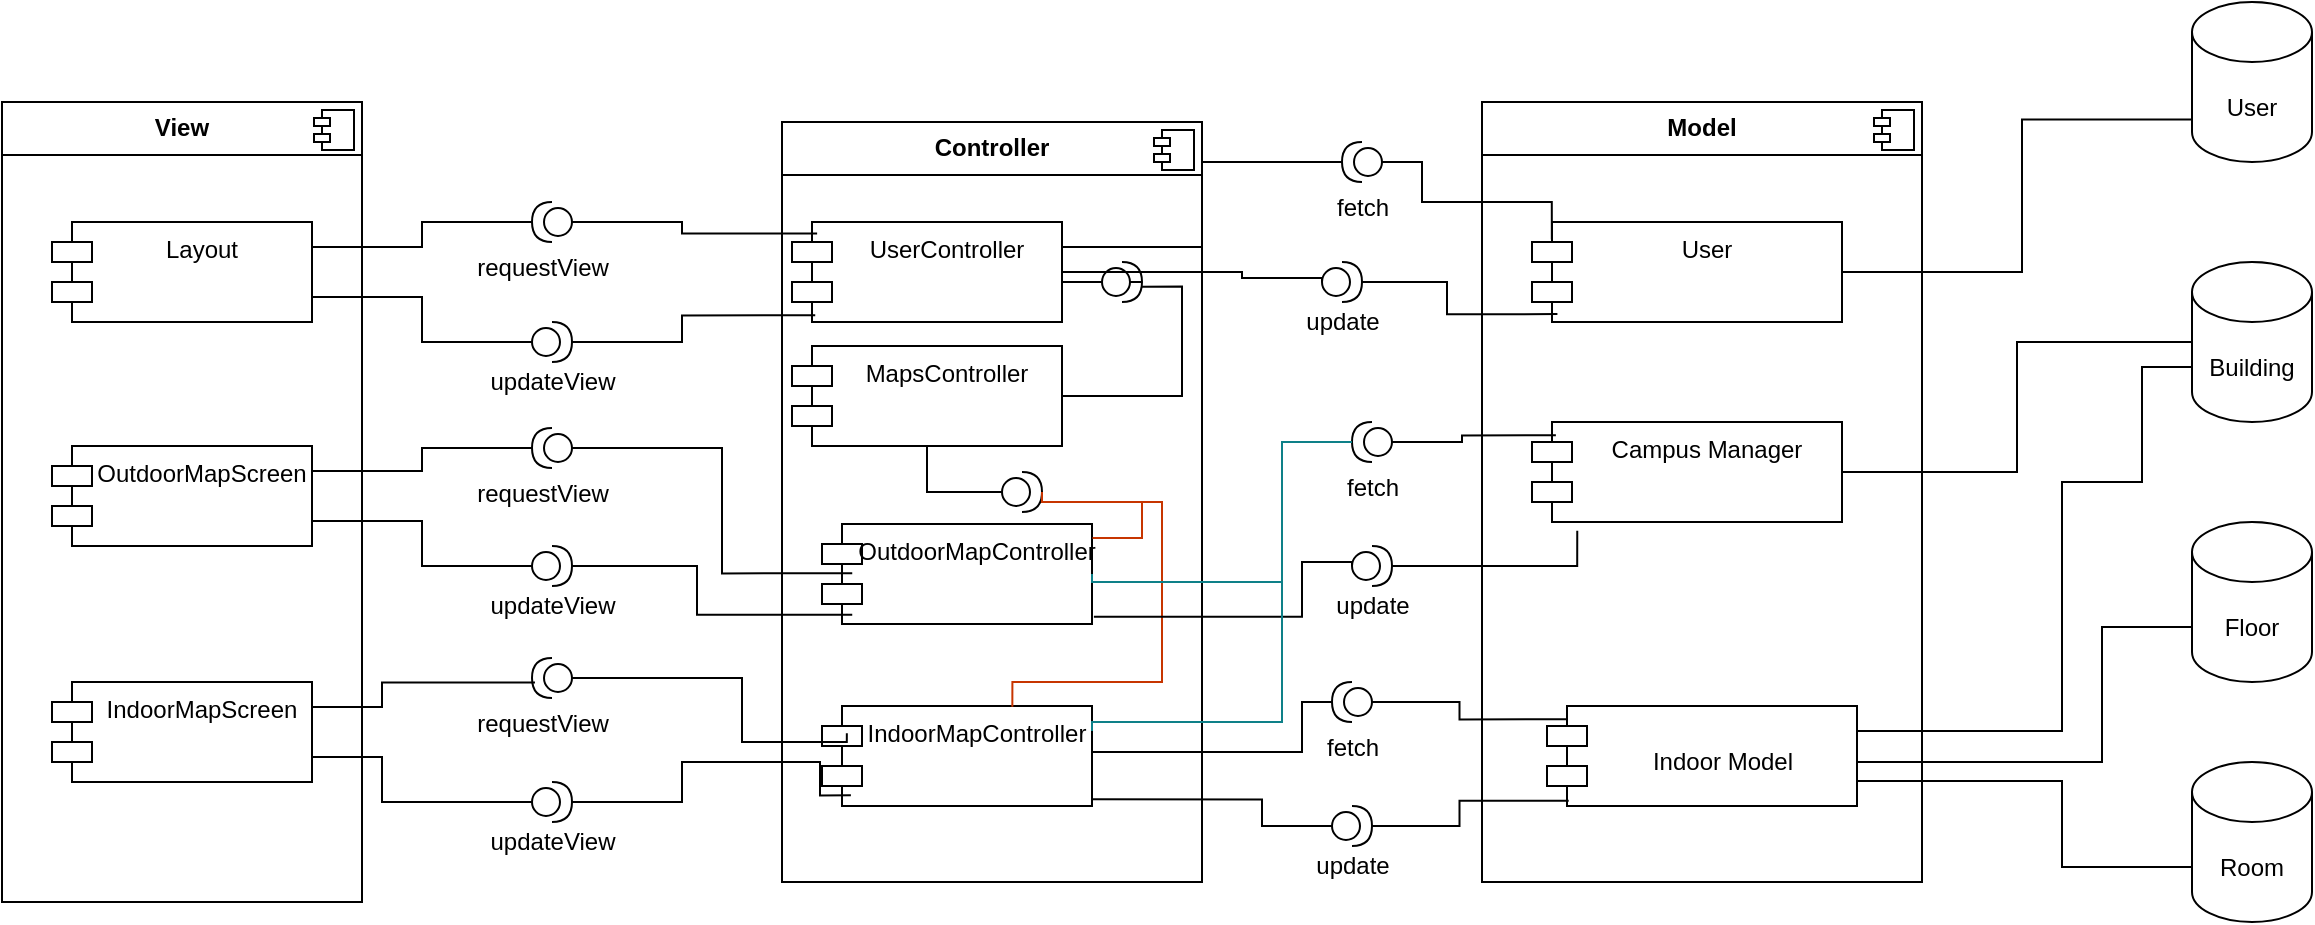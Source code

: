 <mxfile version="26.0.8">
  <diagram name="Page-1" id="J1qbVHuRShZGfDNMz38L">
    <mxGraphModel dx="1050" dy="631" grid="1" gridSize="10" guides="1" tooltips="1" connect="1" arrows="1" fold="1" page="1" pageScale="1" pageWidth="850" pageHeight="1100" math="0" shadow="0">
      <root>
        <mxCell id="0" />
        <mxCell id="1" parent="0" />
        <mxCell id="hT8YHegn8Y_aU_DhRsie-3" value="&lt;p style=&quot;margin:0px;margin-top:6px;text-align:center;&quot;&gt;&lt;b&gt;View&lt;/b&gt;&lt;br&gt;&lt;/p&gt;&lt;hr size=&quot;1&quot; style=&quot;border-style:solid;&quot;&gt;&lt;p style=&quot;margin:0px;margin-left:8px;&quot;&gt;&lt;br&gt;&lt;/p&gt;" style="align=left;overflow=fill;html=1;dropTarget=0;whiteSpace=wrap;" vertex="1" parent="1">
          <mxGeometry x="150" y="130" width="180" height="400" as="geometry" />
        </mxCell>
        <mxCell id="hT8YHegn8Y_aU_DhRsie-4" value="" style="shape=component;jettyWidth=8;jettyHeight=4;" vertex="1" parent="hT8YHegn8Y_aU_DhRsie-3">
          <mxGeometry x="1" width="20" height="20" relative="1" as="geometry">
            <mxPoint x="-24" y="4" as="offset" />
          </mxGeometry>
        </mxCell>
        <mxCell id="hT8YHegn8Y_aU_DhRsie-32" style="edgeStyle=orthogonalEdgeStyle;rounded=0;orthogonalLoop=1;jettySize=auto;html=1;exitX=1;exitY=0.75;exitDx=0;exitDy=0;entryX=0;entryY=0.5;entryDx=0;entryDy=0;entryPerimeter=0;endArrow=none;startFill=0;" edge="1" parent="1" source="hT8YHegn8Y_aU_DhRsie-5" target="hT8YHegn8Y_aU_DhRsie-36">
          <mxGeometry relative="1" as="geometry">
            <mxPoint x="390" y="230" as="targetPoint" />
          </mxGeometry>
        </mxCell>
        <mxCell id="hT8YHegn8Y_aU_DhRsie-5" value="Layout" style="shape=module;align=left;spacingLeft=20;align=center;verticalAlign=top;whiteSpace=wrap;html=1;" vertex="1" parent="1">
          <mxGeometry x="175" y="190" width="130" height="50" as="geometry" />
        </mxCell>
        <mxCell id="hT8YHegn8Y_aU_DhRsie-6" value="OutdoorMapScreen" style="shape=module;align=left;spacingLeft=20;align=center;verticalAlign=top;whiteSpace=wrap;html=1;" vertex="1" parent="1">
          <mxGeometry x="175" y="302" width="130" height="50" as="geometry" />
        </mxCell>
        <mxCell id="hT8YHegn8Y_aU_DhRsie-7" value="IndoorMapScreen" style="shape=module;align=left;spacingLeft=20;align=center;verticalAlign=top;whiteSpace=wrap;html=1;" vertex="1" parent="1">
          <mxGeometry x="175" y="420" width="130" height="50" as="geometry" />
        </mxCell>
        <mxCell id="hT8YHegn8Y_aU_DhRsie-8" value="&lt;p style=&quot;margin:0px;margin-top:6px;text-align:center;&quot;&gt;&lt;b&gt;Controller&lt;/b&gt;&lt;br&gt;&lt;/p&gt;&lt;hr size=&quot;1&quot; style=&quot;border-style:solid;&quot;&gt;&lt;p style=&quot;margin:0px;margin-left:8px;&quot;&gt;&lt;br&gt;&lt;/p&gt;" style="align=left;overflow=fill;html=1;dropTarget=0;whiteSpace=wrap;" vertex="1" parent="1">
          <mxGeometry x="540" y="140" width="210" height="380" as="geometry" />
        </mxCell>
        <mxCell id="hT8YHegn8Y_aU_DhRsie-9" value="" style="shape=component;jettyWidth=8;jettyHeight=4;" vertex="1" parent="hT8YHegn8Y_aU_DhRsie-8">
          <mxGeometry x="1" width="20" height="20" relative="1" as="geometry">
            <mxPoint x="-24" y="4" as="offset" />
          </mxGeometry>
        </mxCell>
        <mxCell id="hT8YHegn8Y_aU_DhRsie-10" value="UserController" style="shape=module;align=left;spacingLeft=20;align=center;verticalAlign=top;whiteSpace=wrap;html=1;" vertex="1" parent="1">
          <mxGeometry x="545" y="190" width="135" height="50" as="geometry" />
        </mxCell>
        <mxCell id="hT8YHegn8Y_aU_DhRsie-11" value="OutdoorMapController" style="shape=module;align=left;spacingLeft=20;align=center;verticalAlign=top;whiteSpace=wrap;html=1;" vertex="1" parent="1">
          <mxGeometry x="560" y="341" width="135" height="50" as="geometry" />
        </mxCell>
        <mxCell id="hT8YHegn8Y_aU_DhRsie-12" value="IndoorMapController" style="shape=module;align=left;spacingLeft=20;align=center;verticalAlign=top;whiteSpace=wrap;html=1;" vertex="1" parent="1">
          <mxGeometry x="560" y="432" width="135" height="50" as="geometry" />
        </mxCell>
        <mxCell id="hT8YHegn8Y_aU_DhRsie-18" value="&lt;p style=&quot;margin:0px;margin-top:6px;text-align:center;&quot;&gt;&lt;b&gt;Model&lt;/b&gt;&lt;br&gt;&lt;/p&gt;&lt;hr size=&quot;1&quot; style=&quot;border-style:solid;&quot;&gt;&lt;p style=&quot;margin:0px;margin-left:8px;&quot;&gt;&lt;br&gt;&lt;/p&gt;" style="align=left;overflow=fill;html=1;dropTarget=0;whiteSpace=wrap;" vertex="1" parent="1">
          <mxGeometry x="890" y="130" width="220" height="390" as="geometry" />
        </mxCell>
        <mxCell id="hT8YHegn8Y_aU_DhRsie-19" value="" style="shape=component;jettyWidth=8;jettyHeight=4;" vertex="1" parent="hT8YHegn8Y_aU_DhRsie-18">
          <mxGeometry x="1" width="20" height="20" relative="1" as="geometry">
            <mxPoint x="-24" y="4" as="offset" />
          </mxGeometry>
        </mxCell>
        <mxCell id="hT8YHegn8Y_aU_DhRsie-20" value="User" style="shape=module;align=left;spacingLeft=20;align=center;verticalAlign=top;whiteSpace=wrap;html=1;" vertex="1" parent="1">
          <mxGeometry x="915" y="190" width="155" height="50" as="geometry" />
        </mxCell>
        <mxCell id="hT8YHegn8Y_aU_DhRsie-21" value="Campus Manager" style="shape=module;align=left;spacingLeft=20;align=center;verticalAlign=top;whiteSpace=wrap;html=1;" vertex="1" parent="1">
          <mxGeometry x="915" y="290" width="155" height="50" as="geometry" />
        </mxCell>
        <mxCell id="hT8YHegn8Y_aU_DhRsie-22" value="&lt;div&gt;&lt;br&gt;&lt;/div&gt;&lt;div&gt;Indoor Model&lt;br&gt;&lt;/div&gt;" style="shape=module;align=left;spacingLeft=20;align=center;verticalAlign=top;whiteSpace=wrap;html=1;" vertex="1" parent="1">
          <mxGeometry x="922.5" y="432" width="155" height="50" as="geometry" />
        </mxCell>
        <mxCell id="hT8YHegn8Y_aU_DhRsie-23" value="User" style="shape=cylinder3;whiteSpace=wrap;html=1;boundedLbl=1;backgroundOutline=1;size=15;" vertex="1" parent="1">
          <mxGeometry x="1245" y="80" width="60" height="80" as="geometry" />
        </mxCell>
        <mxCell id="hT8YHegn8Y_aU_DhRsie-24" value="Building" style="shape=cylinder3;whiteSpace=wrap;html=1;boundedLbl=1;backgroundOutline=1;size=15;" vertex="1" parent="1">
          <mxGeometry x="1245" y="210" width="60" height="80" as="geometry" />
        </mxCell>
        <mxCell id="hT8YHegn8Y_aU_DhRsie-25" value="Floor" style="shape=cylinder3;whiteSpace=wrap;html=1;boundedLbl=1;backgroundOutline=1;size=15;" vertex="1" parent="1">
          <mxGeometry x="1245" y="340" width="60" height="80" as="geometry" />
        </mxCell>
        <mxCell id="hT8YHegn8Y_aU_DhRsie-26" value="Room" style="shape=cylinder3;whiteSpace=wrap;html=1;boundedLbl=1;backgroundOutline=1;size=15;" vertex="1" parent="1">
          <mxGeometry x="1245" y="460" width="60" height="80" as="geometry" />
        </mxCell>
        <mxCell id="hT8YHegn8Y_aU_DhRsie-28" style="rounded=0;orthogonalLoop=1;jettySize=auto;html=1;exitX=1;exitY=0.25;exitDx=0;exitDy=0;entryX=1;entryY=0.5;entryDx=0;entryDy=0;entryPerimeter=0;edgeStyle=orthogonalEdgeStyle;endArrow=none;startFill=0;" edge="1" parent="1" source="hT8YHegn8Y_aU_DhRsie-5" target="hT8YHegn8Y_aU_DhRsie-27">
          <mxGeometry relative="1" as="geometry" />
        </mxCell>
        <mxCell id="hT8YHegn8Y_aU_DhRsie-29" style="edgeStyle=orthogonalEdgeStyle;rounded=0;orthogonalLoop=1;jettySize=auto;html=1;exitX=0;exitY=0.5;exitDx=0;exitDy=0;exitPerimeter=0;entryX=0.093;entryY=0.114;entryDx=0;entryDy=0;entryPerimeter=0;endArrow=none;startFill=0;" edge="1" parent="1" source="hT8YHegn8Y_aU_DhRsie-27" target="hT8YHegn8Y_aU_DhRsie-10">
          <mxGeometry relative="1" as="geometry" />
        </mxCell>
        <mxCell id="hT8YHegn8Y_aU_DhRsie-31" value="" style="group" vertex="1" connectable="0" parent="1">
          <mxGeometry x="375" y="180" width="90" height="48" as="geometry" />
        </mxCell>
        <mxCell id="hT8YHegn8Y_aU_DhRsie-27" value="" style="shape=providedRequiredInterface;html=1;verticalLabelPosition=bottom;sketch=0;rotation=-180;" vertex="1" parent="hT8YHegn8Y_aU_DhRsie-31">
          <mxGeometry x="40" width="20" height="20" as="geometry" />
        </mxCell>
        <mxCell id="hT8YHegn8Y_aU_DhRsie-30" value="requestView" style="text;html=1;align=center;verticalAlign=middle;resizable=0;points=[];autosize=1;strokeColor=none;fillColor=none;" vertex="1" parent="hT8YHegn8Y_aU_DhRsie-31">
          <mxGeometry y="18" width="90" height="30" as="geometry" />
        </mxCell>
        <mxCell id="hT8YHegn8Y_aU_DhRsie-36" value="updateView" style="shape=providedRequiredInterface;html=1;verticalLabelPosition=bottom;sketch=0;" vertex="1" parent="1">
          <mxGeometry x="415" y="240" width="20" height="20" as="geometry" />
        </mxCell>
        <mxCell id="hT8YHegn8Y_aU_DhRsie-37" style="edgeStyle=orthogonalEdgeStyle;rounded=0;orthogonalLoop=1;jettySize=auto;html=1;exitX=1;exitY=0.5;exitDx=0;exitDy=0;exitPerimeter=0;entryX=0.086;entryY=0.933;entryDx=0;entryDy=0;entryPerimeter=0;endArrow=none;startFill=0;" edge="1" parent="1" source="hT8YHegn8Y_aU_DhRsie-36" target="hT8YHegn8Y_aU_DhRsie-10">
          <mxGeometry relative="1" as="geometry" />
        </mxCell>
        <mxCell id="hT8YHegn8Y_aU_DhRsie-38" value="" style="group" vertex="1" connectable="0" parent="1">
          <mxGeometry x="375" y="293" width="90" height="48" as="geometry" />
        </mxCell>
        <mxCell id="hT8YHegn8Y_aU_DhRsie-39" value="" style="shape=providedRequiredInterface;html=1;verticalLabelPosition=bottom;sketch=0;rotation=-180;" vertex="1" parent="hT8YHegn8Y_aU_DhRsie-38">
          <mxGeometry x="40" width="20" height="20" as="geometry" />
        </mxCell>
        <mxCell id="hT8YHegn8Y_aU_DhRsie-40" value="requestView" style="text;html=1;align=center;verticalAlign=middle;resizable=0;points=[];autosize=1;strokeColor=none;fillColor=none;" vertex="1" parent="hT8YHegn8Y_aU_DhRsie-38">
          <mxGeometry y="18" width="90" height="30" as="geometry" />
        </mxCell>
        <mxCell id="hT8YHegn8Y_aU_DhRsie-41" value="updateView" style="shape=providedRequiredInterface;html=1;verticalLabelPosition=bottom;sketch=0;" vertex="1" parent="1">
          <mxGeometry x="415" y="352" width="20" height="20" as="geometry" />
        </mxCell>
        <mxCell id="hT8YHegn8Y_aU_DhRsie-42" style="edgeStyle=orthogonalEdgeStyle;rounded=0;orthogonalLoop=1;jettySize=auto;html=1;exitX=1;exitY=0.25;exitDx=0;exitDy=0;entryX=1;entryY=0.5;entryDx=0;entryDy=0;entryPerimeter=0;endArrow=none;startFill=0;" edge="1" parent="1" source="hT8YHegn8Y_aU_DhRsie-6" target="hT8YHegn8Y_aU_DhRsie-39">
          <mxGeometry relative="1" as="geometry" />
        </mxCell>
        <mxCell id="hT8YHegn8Y_aU_DhRsie-43" style="edgeStyle=orthogonalEdgeStyle;rounded=0;orthogonalLoop=1;jettySize=auto;html=1;exitX=1;exitY=0.75;exitDx=0;exitDy=0;entryX=0;entryY=0.5;entryDx=0;entryDy=0;entryPerimeter=0;endArrow=none;startFill=0;" edge="1" parent="1" source="hT8YHegn8Y_aU_DhRsie-6" target="hT8YHegn8Y_aU_DhRsie-41">
          <mxGeometry relative="1" as="geometry" />
        </mxCell>
        <mxCell id="hT8YHegn8Y_aU_DhRsie-44" style="edgeStyle=orthogonalEdgeStyle;rounded=0;orthogonalLoop=1;jettySize=auto;html=1;exitX=0;exitY=0.5;exitDx=0;exitDy=0;exitPerimeter=0;entryX=0.112;entryY=0.493;entryDx=0;entryDy=0;entryPerimeter=0;endArrow=none;startFill=0;" edge="1" parent="1" source="hT8YHegn8Y_aU_DhRsie-39" target="hT8YHegn8Y_aU_DhRsie-11">
          <mxGeometry relative="1" as="geometry">
            <Array as="points">
              <mxPoint x="510" y="303" />
              <mxPoint x="510" y="366" />
            </Array>
          </mxGeometry>
        </mxCell>
        <mxCell id="hT8YHegn8Y_aU_DhRsie-45" style="edgeStyle=orthogonalEdgeStyle;rounded=0;orthogonalLoop=1;jettySize=auto;html=1;exitX=1;exitY=0.5;exitDx=0;exitDy=0;exitPerimeter=0;entryX=0.112;entryY=0.907;entryDx=0;entryDy=0;entryPerimeter=0;endArrow=none;startFill=0;" edge="1" parent="1" source="hT8YHegn8Y_aU_DhRsie-41" target="hT8YHegn8Y_aU_DhRsie-11">
          <mxGeometry relative="1" as="geometry" />
        </mxCell>
        <mxCell id="hT8YHegn8Y_aU_DhRsie-46" value="" style="group" vertex="1" connectable="0" parent="1">
          <mxGeometry x="375" y="408" width="90" height="48" as="geometry" />
        </mxCell>
        <mxCell id="hT8YHegn8Y_aU_DhRsie-47" value="" style="shape=providedRequiredInterface;html=1;verticalLabelPosition=bottom;sketch=0;rotation=-180;" vertex="1" parent="hT8YHegn8Y_aU_DhRsie-46">
          <mxGeometry x="40" width="20" height="20" as="geometry" />
        </mxCell>
        <mxCell id="hT8YHegn8Y_aU_DhRsie-48" value="requestView" style="text;html=1;align=center;verticalAlign=middle;resizable=0;points=[];autosize=1;strokeColor=none;fillColor=none;" vertex="1" parent="hT8YHegn8Y_aU_DhRsie-46">
          <mxGeometry y="18" width="90" height="30" as="geometry" />
        </mxCell>
        <mxCell id="hT8YHegn8Y_aU_DhRsie-49" value="updateView" style="shape=providedRequiredInterface;html=1;verticalLabelPosition=bottom;sketch=0;" vertex="1" parent="1">
          <mxGeometry x="415" y="470" width="20" height="20" as="geometry" />
        </mxCell>
        <mxCell id="hT8YHegn8Y_aU_DhRsie-50" style="edgeStyle=orthogonalEdgeStyle;rounded=0;orthogonalLoop=1;jettySize=auto;html=1;exitX=1;exitY=0.25;exitDx=0;exitDy=0;entryX=0.461;entryY=-0.192;entryDx=0;entryDy=0;entryPerimeter=0;endArrow=none;startFill=0;" edge="1" parent="1" source="hT8YHegn8Y_aU_DhRsie-7" target="hT8YHegn8Y_aU_DhRsie-48">
          <mxGeometry relative="1" as="geometry" />
        </mxCell>
        <mxCell id="hT8YHegn8Y_aU_DhRsie-51" style="edgeStyle=orthogonalEdgeStyle;rounded=0;orthogonalLoop=1;jettySize=auto;html=1;exitX=0;exitY=0.5;exitDx=0;exitDy=0;exitPerimeter=0;entryX=0.092;entryY=0.272;entryDx=0;entryDy=0;entryPerimeter=0;endArrow=none;startFill=0;" edge="1" parent="1" source="hT8YHegn8Y_aU_DhRsie-47" target="hT8YHegn8Y_aU_DhRsie-12">
          <mxGeometry relative="1" as="geometry">
            <Array as="points">
              <mxPoint x="520" y="418" />
              <mxPoint x="520" y="450" />
              <mxPoint x="572" y="450" />
            </Array>
          </mxGeometry>
        </mxCell>
        <mxCell id="hT8YHegn8Y_aU_DhRsie-52" style="edgeStyle=orthogonalEdgeStyle;rounded=0;orthogonalLoop=1;jettySize=auto;html=1;exitX=1;exitY=0.75;exitDx=0;exitDy=0;entryX=0;entryY=0.5;entryDx=0;entryDy=0;entryPerimeter=0;endArrow=none;startFill=0;" edge="1" parent="1" source="hT8YHegn8Y_aU_DhRsie-7" target="hT8YHegn8Y_aU_DhRsie-49">
          <mxGeometry relative="1" as="geometry">
            <Array as="points">
              <mxPoint x="340" y="457" />
              <mxPoint x="340" y="480" />
            </Array>
          </mxGeometry>
        </mxCell>
        <mxCell id="hT8YHegn8Y_aU_DhRsie-53" style="edgeStyle=orthogonalEdgeStyle;rounded=0;orthogonalLoop=1;jettySize=auto;html=1;exitX=1;exitY=0.5;exitDx=0;exitDy=0;exitPerimeter=0;entryX=0.107;entryY=0.893;entryDx=0;entryDy=0;entryPerimeter=0;endArrow=none;startFill=0;" edge="1" parent="1" source="hT8YHegn8Y_aU_DhRsie-49" target="hT8YHegn8Y_aU_DhRsie-12">
          <mxGeometry relative="1" as="geometry">
            <Array as="points">
              <mxPoint x="490" y="480" />
              <mxPoint x="490" y="460" />
              <mxPoint x="559" y="460" />
            </Array>
          </mxGeometry>
        </mxCell>
        <mxCell id="hT8YHegn8Y_aU_DhRsie-54" value="MapsController" style="shape=module;align=left;spacingLeft=20;align=center;verticalAlign=top;whiteSpace=wrap;html=1;" vertex="1" parent="1">
          <mxGeometry x="545" y="252" width="135" height="50" as="geometry" />
        </mxCell>
        <mxCell id="hT8YHegn8Y_aU_DhRsie-55" style="edgeStyle=orthogonalEdgeStyle;rounded=0;orthogonalLoop=1;jettySize=auto;html=1;exitX=1;exitY=0.5;exitDx=0;exitDy=0;entryX=1.001;entryY=0.617;entryDx=0;entryDy=0;entryPerimeter=0;endArrow=none;startFill=0;" edge="1" parent="1" source="hT8YHegn8Y_aU_DhRsie-57" target="hT8YHegn8Y_aU_DhRsie-10">
          <mxGeometry relative="1" as="geometry" />
        </mxCell>
        <mxCell id="hT8YHegn8Y_aU_DhRsie-56" value="" style="edgeStyle=orthogonalEdgeStyle;rounded=0;orthogonalLoop=1;jettySize=auto;html=1;exitX=1;exitY=0.5;exitDx=0;exitDy=0;entryX=1.001;entryY=0.617;entryDx=0;entryDy=0;entryPerimeter=0;endArrow=none;startFill=0;" edge="1" parent="1" source="hT8YHegn8Y_aU_DhRsie-54" target="hT8YHegn8Y_aU_DhRsie-57">
          <mxGeometry relative="1" as="geometry">
            <mxPoint x="680" y="277" as="sourcePoint" />
            <mxPoint x="680" y="221" as="targetPoint" />
          </mxGeometry>
        </mxCell>
        <mxCell id="hT8YHegn8Y_aU_DhRsie-57" value="" style="shape=providedRequiredInterface;html=1;verticalLabelPosition=bottom;sketch=0;" vertex="1" parent="1">
          <mxGeometry x="700" y="210" width="20" height="20" as="geometry" />
        </mxCell>
        <mxCell id="hT8YHegn8Y_aU_DhRsie-58" value="" style="shape=providedRequiredInterface;html=1;verticalLabelPosition=bottom;sketch=0;" vertex="1" parent="1">
          <mxGeometry x="650" y="315" width="20" height="20" as="geometry" />
        </mxCell>
        <mxCell id="hT8YHegn8Y_aU_DhRsie-59" style="edgeStyle=orthogonalEdgeStyle;rounded=0;orthogonalLoop=1;jettySize=auto;html=1;entryX=1;entryY=0.5;entryDx=0;entryDy=0;entryPerimeter=0;endArrow=none;startFill=0;exitX=1.002;exitY=0.14;exitDx=0;exitDy=0;exitPerimeter=0;fillColor=#fa6800;strokeColor=#C73500;" edge="1" parent="1" source="hT8YHegn8Y_aU_DhRsie-11" target="hT8YHegn8Y_aU_DhRsie-58">
          <mxGeometry relative="1" as="geometry">
            <mxPoint x="699" y="357" as="sourcePoint" />
            <Array as="points">
              <mxPoint x="720" y="348" />
              <mxPoint x="720" y="330" />
              <mxPoint x="670" y="330" />
            </Array>
          </mxGeometry>
        </mxCell>
        <mxCell id="hT8YHegn8Y_aU_DhRsie-60" style="edgeStyle=orthogonalEdgeStyle;rounded=0;orthogonalLoop=1;jettySize=auto;html=1;exitX=0.705;exitY=0.008;exitDx=0;exitDy=0;entryX=1;entryY=0.5;entryDx=0;entryDy=0;entryPerimeter=0;endArrow=none;startFill=0;exitPerimeter=0;fillColor=#fa6800;strokeColor=#C73500;" edge="1" parent="1" source="hT8YHegn8Y_aU_DhRsie-12" target="hT8YHegn8Y_aU_DhRsie-58">
          <mxGeometry relative="1" as="geometry">
            <Array as="points">
              <mxPoint x="655" y="420" />
              <mxPoint x="730" y="420" />
              <mxPoint x="730" y="330" />
              <mxPoint x="670" y="330" />
            </Array>
          </mxGeometry>
        </mxCell>
        <mxCell id="hT8YHegn8Y_aU_DhRsie-61" style="edgeStyle=orthogonalEdgeStyle;rounded=0;orthogonalLoop=1;jettySize=auto;html=1;exitX=0;exitY=0.5;exitDx=0;exitDy=0;exitPerimeter=0;endArrow=none;startFill=0;" edge="1" parent="1" source="hT8YHegn8Y_aU_DhRsie-58" target="hT8YHegn8Y_aU_DhRsie-54">
          <mxGeometry relative="1" as="geometry" />
        </mxCell>
        <mxCell id="hT8YHegn8Y_aU_DhRsie-63" style="edgeStyle=orthogonalEdgeStyle;rounded=0;orthogonalLoop=1;jettySize=auto;html=1;exitX=1;exitY=0.25;exitDx=0;exitDy=0;entryX=1;entryY=0.5;entryDx=0;entryDy=0;entryPerimeter=0;endArrow=none;startFill=0;" edge="1" parent="1" source="hT8YHegn8Y_aU_DhRsie-10" target="hT8YHegn8Y_aU_DhRsie-62">
          <mxGeometry relative="1" as="geometry" />
        </mxCell>
        <mxCell id="hT8YHegn8Y_aU_DhRsie-64" style="edgeStyle=orthogonalEdgeStyle;rounded=0;orthogonalLoop=1;jettySize=auto;html=1;exitX=0;exitY=0.5;exitDx=0;exitDy=0;exitPerimeter=0;entryX=0.064;entryY=0.176;entryDx=0;entryDy=0;entryPerimeter=0;endArrow=none;startFill=0;" edge="1" parent="1" source="hT8YHegn8Y_aU_DhRsie-62" target="hT8YHegn8Y_aU_DhRsie-20">
          <mxGeometry relative="1" as="geometry">
            <Array as="points">
              <mxPoint x="860" y="160" />
              <mxPoint x="860" y="180" />
              <mxPoint x="925" y="180" />
            </Array>
          </mxGeometry>
        </mxCell>
        <mxCell id="hT8YHegn8Y_aU_DhRsie-67" value="" style="edgeStyle=orthogonalEdgeStyle;rounded=0;orthogonalLoop=1;jettySize=auto;html=1;exitX=1;exitY=0.5;exitDx=0;exitDy=0;endArrow=none;startFill=0;" edge="1" parent="1" source="hT8YHegn8Y_aU_DhRsie-10">
          <mxGeometry relative="1" as="geometry">
            <mxPoint x="810" y="220" as="targetPoint" />
            <mxPoint x="680" y="215" as="sourcePoint" />
            <Array as="points">
              <mxPoint x="770" y="215" />
              <mxPoint x="770" y="218" />
            </Array>
          </mxGeometry>
        </mxCell>
        <mxCell id="hT8YHegn8Y_aU_DhRsie-68" style="edgeStyle=orthogonalEdgeStyle;rounded=0;orthogonalLoop=1;jettySize=auto;html=1;entryX=0.082;entryY=0.921;entryDx=0;entryDy=0;entryPerimeter=0;endArrow=none;startFill=0;exitX=1;exitY=0.5;exitDx=0;exitDy=0;exitPerimeter=0;" edge="1" parent="1" source="hT8YHegn8Y_aU_DhRsie-74" target="hT8YHegn8Y_aU_DhRsie-20">
          <mxGeometry relative="1" as="geometry">
            <mxPoint x="850" y="220" as="sourcePoint" />
          </mxGeometry>
        </mxCell>
        <mxCell id="hT8YHegn8Y_aU_DhRsie-73" value="" style="group" vertex="1" connectable="0" parent="1">
          <mxGeometry x="805" y="150" width="50" height="48" as="geometry" />
        </mxCell>
        <mxCell id="hT8YHegn8Y_aU_DhRsie-62" value="" style="shape=providedRequiredInterface;html=1;verticalLabelPosition=bottom;sketch=0;rotation=-180;" vertex="1" parent="hT8YHegn8Y_aU_DhRsie-73">
          <mxGeometry x="15" width="20" height="20" as="geometry" />
        </mxCell>
        <mxCell id="hT8YHegn8Y_aU_DhRsie-72" value="fetch" style="text;html=1;align=center;verticalAlign=middle;resizable=0;points=[];autosize=1;strokeColor=none;fillColor=none;" vertex="1" parent="hT8YHegn8Y_aU_DhRsie-73">
          <mxGeometry y="18" width="50" height="30" as="geometry" />
        </mxCell>
        <mxCell id="hT8YHegn8Y_aU_DhRsie-74" value="update" style="shape=providedRequiredInterface;html=1;verticalLabelPosition=bottom;sketch=0;" vertex="1" parent="1">
          <mxGeometry x="810" y="210" width="20" height="20" as="geometry" />
        </mxCell>
        <mxCell id="hT8YHegn8Y_aU_DhRsie-79" value="" style="group" vertex="1" connectable="0" parent="1">
          <mxGeometry x="810" y="290" width="50" height="48" as="geometry" />
        </mxCell>
        <mxCell id="hT8YHegn8Y_aU_DhRsie-80" value="" style="shape=providedRequiredInterface;html=1;verticalLabelPosition=bottom;sketch=0;rotation=-180;" vertex="1" parent="hT8YHegn8Y_aU_DhRsie-79">
          <mxGeometry x="15" width="20" height="20" as="geometry" />
        </mxCell>
        <mxCell id="hT8YHegn8Y_aU_DhRsie-81" value="fetch" style="text;html=1;align=center;verticalAlign=middle;resizable=0;points=[];autosize=1;strokeColor=none;fillColor=none;" vertex="1" parent="hT8YHegn8Y_aU_DhRsie-79">
          <mxGeometry y="18" width="50" height="30" as="geometry" />
        </mxCell>
        <mxCell id="hT8YHegn8Y_aU_DhRsie-82" value="update" style="shape=providedRequiredInterface;html=1;verticalLabelPosition=bottom;sketch=0;" vertex="1" parent="1">
          <mxGeometry x="825" y="352" width="20" height="20" as="geometry" />
        </mxCell>
        <mxCell id="hT8YHegn8Y_aU_DhRsie-83" style="edgeStyle=orthogonalEdgeStyle;rounded=0;orthogonalLoop=1;jettySize=auto;html=1;exitX=1;exitY=0.5;exitDx=0;exitDy=0;entryX=1;entryY=0.5;entryDx=0;entryDy=0;entryPerimeter=0;endArrow=none;startFill=0;fillColor=#b0e3e6;strokeColor=#0e8088;" edge="1" parent="1" source="hT8YHegn8Y_aU_DhRsie-11" target="hT8YHegn8Y_aU_DhRsie-80">
          <mxGeometry relative="1" as="geometry">
            <Array as="points">
              <mxPoint x="695" y="370" />
              <mxPoint x="790" y="370" />
              <mxPoint x="790" y="300" />
            </Array>
          </mxGeometry>
        </mxCell>
        <mxCell id="hT8YHegn8Y_aU_DhRsie-84" style="edgeStyle=orthogonalEdgeStyle;rounded=0;orthogonalLoop=1;jettySize=auto;html=1;exitX=0;exitY=0.5;exitDx=0;exitDy=0;exitPerimeter=0;entryX=0.077;entryY=0.133;entryDx=0;entryDy=0;entryPerimeter=0;endArrow=none;startFill=0;" edge="1" parent="1" source="hT8YHegn8Y_aU_DhRsie-80" target="hT8YHegn8Y_aU_DhRsie-21">
          <mxGeometry relative="1" as="geometry" />
        </mxCell>
        <mxCell id="hT8YHegn8Y_aU_DhRsie-85" style="edgeStyle=orthogonalEdgeStyle;rounded=0;orthogonalLoop=1;jettySize=auto;html=1;entryX=1.007;entryY=0.927;entryDx=0;entryDy=0;entryPerimeter=0;endArrow=none;startFill=0;exitX=0;exitY=0.5;exitDx=0;exitDy=0;exitPerimeter=0;" edge="1" parent="1" source="hT8YHegn8Y_aU_DhRsie-82" target="hT8YHegn8Y_aU_DhRsie-11">
          <mxGeometry relative="1" as="geometry">
            <Array as="points">
              <mxPoint x="825" y="360" />
              <mxPoint x="800" y="360" />
              <mxPoint x="800" y="387" />
            </Array>
          </mxGeometry>
        </mxCell>
        <mxCell id="hT8YHegn8Y_aU_DhRsie-86" style="edgeStyle=orthogonalEdgeStyle;rounded=0;orthogonalLoop=1;jettySize=auto;html=1;exitX=1;exitY=0.5;exitDx=0;exitDy=0;exitPerimeter=0;entryX=0.146;entryY=1.087;entryDx=0;entryDy=0;entryPerimeter=0;endArrow=none;startFill=0;" edge="1" parent="1" source="hT8YHegn8Y_aU_DhRsie-82" target="hT8YHegn8Y_aU_DhRsie-21">
          <mxGeometry relative="1" as="geometry" />
        </mxCell>
        <mxCell id="hT8YHegn8Y_aU_DhRsie-87" value="" style="group" vertex="1" connectable="0" parent="1">
          <mxGeometry x="800" y="420" width="50" height="48" as="geometry" />
        </mxCell>
        <mxCell id="hT8YHegn8Y_aU_DhRsie-88" value="" style="shape=providedRequiredInterface;html=1;verticalLabelPosition=bottom;sketch=0;rotation=-180;" vertex="1" parent="hT8YHegn8Y_aU_DhRsie-87">
          <mxGeometry x="15" width="20" height="20" as="geometry" />
        </mxCell>
        <mxCell id="hT8YHegn8Y_aU_DhRsie-89" value="fetch" style="text;html=1;align=center;verticalAlign=middle;resizable=0;points=[];autosize=1;strokeColor=none;fillColor=none;" vertex="1" parent="hT8YHegn8Y_aU_DhRsie-87">
          <mxGeometry y="18" width="50" height="30" as="geometry" />
        </mxCell>
        <mxCell id="hT8YHegn8Y_aU_DhRsie-90" value="update" style="shape=providedRequiredInterface;html=1;verticalLabelPosition=bottom;sketch=0;" vertex="1" parent="1">
          <mxGeometry x="815" y="482" width="20" height="20" as="geometry" />
        </mxCell>
        <mxCell id="hT8YHegn8Y_aU_DhRsie-91" style="edgeStyle=orthogonalEdgeStyle;rounded=0;orthogonalLoop=1;jettySize=auto;html=1;exitX=1;exitY=0.5;exitDx=0;exitDy=0;entryX=1;entryY=0.5;entryDx=0;entryDy=0;entryPerimeter=0;endArrow=none;startFill=0;" edge="1" parent="1" source="hT8YHegn8Y_aU_DhRsie-12" target="hT8YHegn8Y_aU_DhRsie-88">
          <mxGeometry relative="1" as="geometry">
            <Array as="points">
              <mxPoint x="695" y="455" />
              <mxPoint x="800" y="455" />
              <mxPoint x="800" y="430" />
            </Array>
          </mxGeometry>
        </mxCell>
        <mxCell id="hT8YHegn8Y_aU_DhRsie-92" style="edgeStyle=orthogonalEdgeStyle;rounded=0;orthogonalLoop=1;jettySize=auto;html=1;entryX=0.998;entryY=0.933;entryDx=0;entryDy=0;entryPerimeter=0;endArrow=none;startFill=0;" edge="1" parent="1" source="hT8YHegn8Y_aU_DhRsie-90" target="hT8YHegn8Y_aU_DhRsie-12">
          <mxGeometry relative="1" as="geometry">
            <Array as="points">
              <mxPoint x="780" y="492" />
              <mxPoint x="780" y="479" />
            </Array>
          </mxGeometry>
        </mxCell>
        <mxCell id="hT8YHegn8Y_aU_DhRsie-93" style="edgeStyle=orthogonalEdgeStyle;rounded=0;orthogonalLoop=1;jettySize=auto;html=1;exitX=0;exitY=0.5;exitDx=0;exitDy=0;exitPerimeter=0;entryX=0.063;entryY=0.133;entryDx=0;entryDy=0;entryPerimeter=0;endArrow=none;startFill=0;" edge="1" parent="1" source="hT8YHegn8Y_aU_DhRsie-88" target="hT8YHegn8Y_aU_DhRsie-22">
          <mxGeometry relative="1" as="geometry" />
        </mxCell>
        <mxCell id="hT8YHegn8Y_aU_DhRsie-94" style="edgeStyle=orthogonalEdgeStyle;rounded=0;orthogonalLoop=1;jettySize=auto;html=1;entryX=0.07;entryY=0.947;entryDx=0;entryDy=0;entryPerimeter=0;endArrow=none;startFill=0;" edge="1" parent="1" source="hT8YHegn8Y_aU_DhRsie-90" target="hT8YHegn8Y_aU_DhRsie-22">
          <mxGeometry relative="1" as="geometry" />
        </mxCell>
        <mxCell id="hT8YHegn8Y_aU_DhRsie-95" style="edgeStyle=orthogonalEdgeStyle;rounded=0;orthogonalLoop=1;jettySize=auto;html=1;exitX=1;exitY=0.25;exitDx=0;exitDy=0;entryX=1;entryY=0.5;entryDx=0;entryDy=0;entryPerimeter=0;fillColor=#b0e3e6;strokeColor=#0e8088;endArrow=none;startFill=0;" edge="1" parent="1" source="hT8YHegn8Y_aU_DhRsie-12" target="hT8YHegn8Y_aU_DhRsie-80">
          <mxGeometry relative="1" as="geometry">
            <Array as="points">
              <mxPoint x="695" y="440" />
              <mxPoint x="790" y="440" />
              <mxPoint x="790" y="300" />
            </Array>
          </mxGeometry>
        </mxCell>
        <mxCell id="hT8YHegn8Y_aU_DhRsie-96" style="edgeStyle=orthogonalEdgeStyle;rounded=0;orthogonalLoop=1;jettySize=auto;html=1;exitX=1;exitY=0.5;exitDx=0;exitDy=0;entryX=-0.001;entryY=0.735;entryDx=0;entryDy=0;entryPerimeter=0;endArrow=none;startFill=0;" edge="1" parent="1" source="hT8YHegn8Y_aU_DhRsie-20" target="hT8YHegn8Y_aU_DhRsie-23">
          <mxGeometry relative="1" as="geometry">
            <Array as="points">
              <mxPoint x="1160" y="215" />
              <mxPoint x="1160" y="139" />
            </Array>
          </mxGeometry>
        </mxCell>
        <mxCell id="hT8YHegn8Y_aU_DhRsie-97" style="edgeStyle=orthogonalEdgeStyle;rounded=0;orthogonalLoop=1;jettySize=auto;html=1;exitX=1;exitY=0.5;exitDx=0;exitDy=0;entryX=0;entryY=0.5;entryDx=0;entryDy=0;entryPerimeter=0;endArrow=none;startFill=0;" edge="1" parent="1" source="hT8YHegn8Y_aU_DhRsie-21" target="hT8YHegn8Y_aU_DhRsie-24">
          <mxGeometry relative="1" as="geometry" />
        </mxCell>
        <mxCell id="hT8YHegn8Y_aU_DhRsie-98" style="edgeStyle=orthogonalEdgeStyle;rounded=0;orthogonalLoop=1;jettySize=auto;html=1;entryX=0;entryY=0;entryDx=0;entryDy=52.5;entryPerimeter=0;exitX=1;exitY=0.25;exitDx=0;exitDy=0;endArrow=none;startFill=0;" edge="1" parent="1" source="hT8YHegn8Y_aU_DhRsie-22" target="hT8YHegn8Y_aU_DhRsie-24">
          <mxGeometry relative="1" as="geometry">
            <Array as="points">
              <mxPoint x="1180" y="445" />
              <mxPoint x="1180" y="320" />
              <mxPoint x="1220" y="320" />
              <mxPoint x="1220" y="263" />
            </Array>
          </mxGeometry>
        </mxCell>
        <mxCell id="hT8YHegn8Y_aU_DhRsie-99" style="edgeStyle=orthogonalEdgeStyle;rounded=0;orthogonalLoop=1;jettySize=auto;html=1;exitX=1;exitY=0.75;exitDx=0;exitDy=0;entryX=0;entryY=0;entryDx=0;entryDy=52.5;entryPerimeter=0;endArrow=none;startFill=0;" edge="1" parent="1" source="hT8YHegn8Y_aU_DhRsie-22" target="hT8YHegn8Y_aU_DhRsie-25">
          <mxGeometry relative="1" as="geometry">
            <Array as="points">
              <mxPoint x="1078" y="460" />
              <mxPoint x="1200" y="460" />
              <mxPoint x="1200" y="393" />
            </Array>
          </mxGeometry>
        </mxCell>
        <mxCell id="hT8YHegn8Y_aU_DhRsie-100" style="edgeStyle=orthogonalEdgeStyle;rounded=0;orthogonalLoop=1;jettySize=auto;html=1;exitX=1;exitY=0.75;exitDx=0;exitDy=0;entryX=0;entryY=0;entryDx=0;entryDy=52.5;entryPerimeter=0;endArrow=none;startFill=0;" edge="1" parent="1" source="hT8YHegn8Y_aU_DhRsie-22" target="hT8YHegn8Y_aU_DhRsie-26">
          <mxGeometry relative="1" as="geometry">
            <Array as="points">
              <mxPoint x="1180" y="470" />
              <mxPoint x="1180" y="513" />
            </Array>
          </mxGeometry>
        </mxCell>
      </root>
    </mxGraphModel>
  </diagram>
</mxfile>
